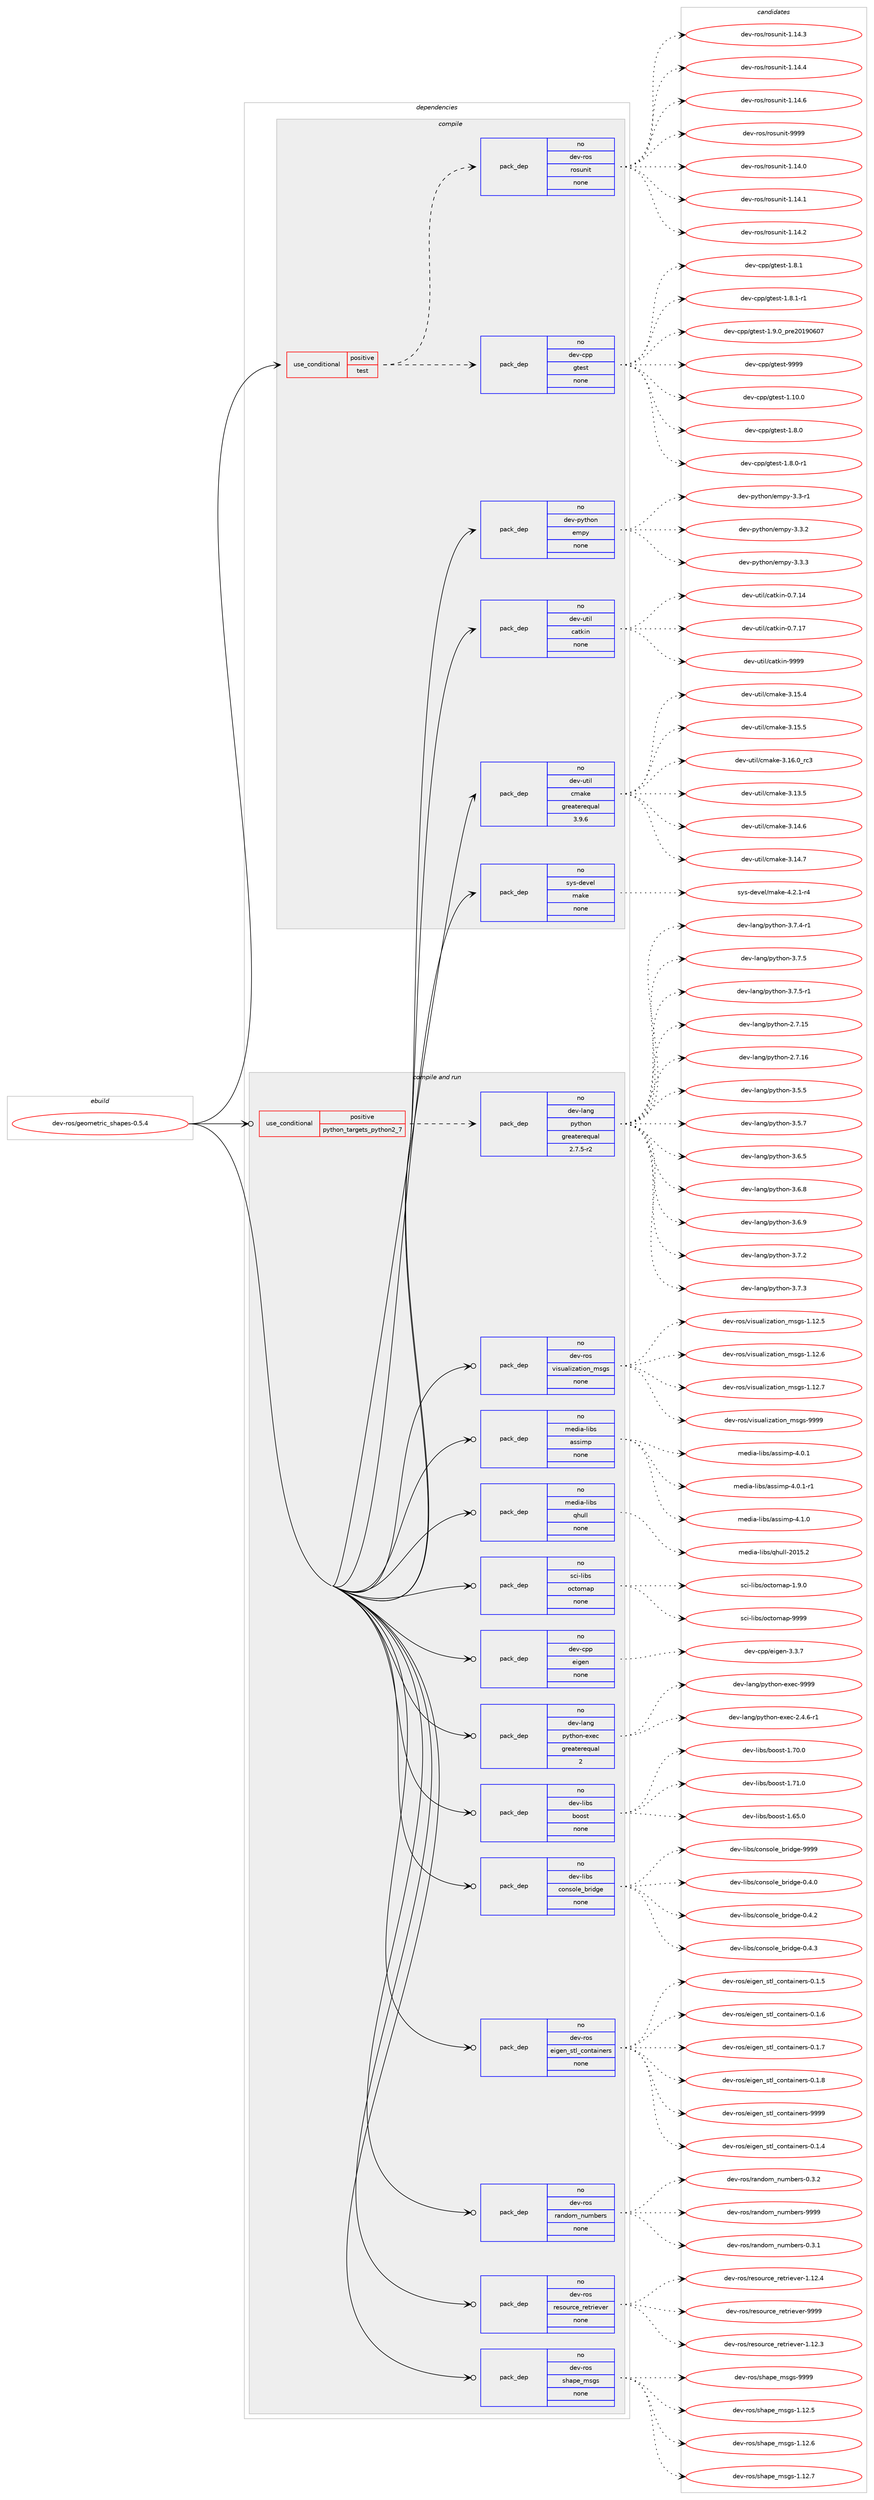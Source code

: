 digraph prolog {

# *************
# Graph options
# *************

newrank=true;
concentrate=true;
compound=true;
graph [rankdir=LR,fontname=Helvetica,fontsize=10,ranksep=1.5];#, ranksep=2.5, nodesep=0.2];
edge  [arrowhead=vee];
node  [fontname=Helvetica,fontsize=10];

# **********
# The ebuild
# **********

subgraph cluster_leftcol {
color=gray;
rank=same;
label=<<i>ebuild</i>>;
id [label="dev-ros/geometric_shapes-0.5.4", color=red, width=4, href="../dev-ros/geometric_shapes-0.5.4.svg"];
}

# ****************
# The dependencies
# ****************

subgraph cluster_midcol {
color=gray;
label=<<i>dependencies</i>>;
subgraph cluster_compile {
fillcolor="#eeeeee";
style=filled;
label=<<i>compile</i>>;
subgraph cond153394 {
dependency653090 [label=<<TABLE BORDER="0" CELLBORDER="1" CELLSPACING="0" CELLPADDING="4"><TR><TD ROWSPAN="3" CELLPADDING="10">use_conditional</TD></TR><TR><TD>positive</TD></TR><TR><TD>test</TD></TR></TABLE>>, shape=none, color=red];
subgraph pack487790 {
dependency653091 [label=<<TABLE BORDER="0" CELLBORDER="1" CELLSPACING="0" CELLPADDING="4" WIDTH="220"><TR><TD ROWSPAN="6" CELLPADDING="30">pack_dep</TD></TR><TR><TD WIDTH="110">no</TD></TR><TR><TD>dev-cpp</TD></TR><TR><TD>gtest</TD></TR><TR><TD>none</TD></TR><TR><TD></TD></TR></TABLE>>, shape=none, color=blue];
}
dependency653090:e -> dependency653091:w [weight=20,style="dashed",arrowhead="vee"];
subgraph pack487791 {
dependency653092 [label=<<TABLE BORDER="0" CELLBORDER="1" CELLSPACING="0" CELLPADDING="4" WIDTH="220"><TR><TD ROWSPAN="6" CELLPADDING="30">pack_dep</TD></TR><TR><TD WIDTH="110">no</TD></TR><TR><TD>dev-ros</TD></TR><TR><TD>rosunit</TD></TR><TR><TD>none</TD></TR><TR><TD></TD></TR></TABLE>>, shape=none, color=blue];
}
dependency653090:e -> dependency653092:w [weight=20,style="dashed",arrowhead="vee"];
}
id:e -> dependency653090:w [weight=20,style="solid",arrowhead="vee"];
subgraph pack487792 {
dependency653093 [label=<<TABLE BORDER="0" CELLBORDER="1" CELLSPACING="0" CELLPADDING="4" WIDTH="220"><TR><TD ROWSPAN="6" CELLPADDING="30">pack_dep</TD></TR><TR><TD WIDTH="110">no</TD></TR><TR><TD>dev-python</TD></TR><TR><TD>empy</TD></TR><TR><TD>none</TD></TR><TR><TD></TD></TR></TABLE>>, shape=none, color=blue];
}
id:e -> dependency653093:w [weight=20,style="solid",arrowhead="vee"];
subgraph pack487793 {
dependency653094 [label=<<TABLE BORDER="0" CELLBORDER="1" CELLSPACING="0" CELLPADDING="4" WIDTH="220"><TR><TD ROWSPAN="6" CELLPADDING="30">pack_dep</TD></TR><TR><TD WIDTH="110">no</TD></TR><TR><TD>dev-util</TD></TR><TR><TD>catkin</TD></TR><TR><TD>none</TD></TR><TR><TD></TD></TR></TABLE>>, shape=none, color=blue];
}
id:e -> dependency653094:w [weight=20,style="solid",arrowhead="vee"];
subgraph pack487794 {
dependency653095 [label=<<TABLE BORDER="0" CELLBORDER="1" CELLSPACING="0" CELLPADDING="4" WIDTH="220"><TR><TD ROWSPAN="6" CELLPADDING="30">pack_dep</TD></TR><TR><TD WIDTH="110">no</TD></TR><TR><TD>dev-util</TD></TR><TR><TD>cmake</TD></TR><TR><TD>greaterequal</TD></TR><TR><TD>3.9.6</TD></TR></TABLE>>, shape=none, color=blue];
}
id:e -> dependency653095:w [weight=20,style="solid",arrowhead="vee"];
subgraph pack487795 {
dependency653096 [label=<<TABLE BORDER="0" CELLBORDER="1" CELLSPACING="0" CELLPADDING="4" WIDTH="220"><TR><TD ROWSPAN="6" CELLPADDING="30">pack_dep</TD></TR><TR><TD WIDTH="110">no</TD></TR><TR><TD>sys-devel</TD></TR><TR><TD>make</TD></TR><TR><TD>none</TD></TR><TR><TD></TD></TR></TABLE>>, shape=none, color=blue];
}
id:e -> dependency653096:w [weight=20,style="solid",arrowhead="vee"];
}
subgraph cluster_compileandrun {
fillcolor="#eeeeee";
style=filled;
label=<<i>compile and run</i>>;
subgraph cond153395 {
dependency653097 [label=<<TABLE BORDER="0" CELLBORDER="1" CELLSPACING="0" CELLPADDING="4"><TR><TD ROWSPAN="3" CELLPADDING="10">use_conditional</TD></TR><TR><TD>positive</TD></TR><TR><TD>python_targets_python2_7</TD></TR></TABLE>>, shape=none, color=red];
subgraph pack487796 {
dependency653098 [label=<<TABLE BORDER="0" CELLBORDER="1" CELLSPACING="0" CELLPADDING="4" WIDTH="220"><TR><TD ROWSPAN="6" CELLPADDING="30">pack_dep</TD></TR><TR><TD WIDTH="110">no</TD></TR><TR><TD>dev-lang</TD></TR><TR><TD>python</TD></TR><TR><TD>greaterequal</TD></TR><TR><TD>2.7.5-r2</TD></TR></TABLE>>, shape=none, color=blue];
}
dependency653097:e -> dependency653098:w [weight=20,style="dashed",arrowhead="vee"];
}
id:e -> dependency653097:w [weight=20,style="solid",arrowhead="odotvee"];
subgraph pack487797 {
dependency653099 [label=<<TABLE BORDER="0" CELLBORDER="1" CELLSPACING="0" CELLPADDING="4" WIDTH="220"><TR><TD ROWSPAN="6" CELLPADDING="30">pack_dep</TD></TR><TR><TD WIDTH="110">no</TD></TR><TR><TD>dev-cpp</TD></TR><TR><TD>eigen</TD></TR><TR><TD>none</TD></TR><TR><TD></TD></TR></TABLE>>, shape=none, color=blue];
}
id:e -> dependency653099:w [weight=20,style="solid",arrowhead="odotvee"];
subgraph pack487798 {
dependency653100 [label=<<TABLE BORDER="0" CELLBORDER="1" CELLSPACING="0" CELLPADDING="4" WIDTH="220"><TR><TD ROWSPAN="6" CELLPADDING="30">pack_dep</TD></TR><TR><TD WIDTH="110">no</TD></TR><TR><TD>dev-lang</TD></TR><TR><TD>python-exec</TD></TR><TR><TD>greaterequal</TD></TR><TR><TD>2</TD></TR></TABLE>>, shape=none, color=blue];
}
id:e -> dependency653100:w [weight=20,style="solid",arrowhead="odotvee"];
subgraph pack487799 {
dependency653101 [label=<<TABLE BORDER="0" CELLBORDER="1" CELLSPACING="0" CELLPADDING="4" WIDTH="220"><TR><TD ROWSPAN="6" CELLPADDING="30">pack_dep</TD></TR><TR><TD WIDTH="110">no</TD></TR><TR><TD>dev-libs</TD></TR><TR><TD>boost</TD></TR><TR><TD>none</TD></TR><TR><TD></TD></TR></TABLE>>, shape=none, color=blue];
}
id:e -> dependency653101:w [weight=20,style="solid",arrowhead="odotvee"];
subgraph pack487800 {
dependency653102 [label=<<TABLE BORDER="0" CELLBORDER="1" CELLSPACING="0" CELLPADDING="4" WIDTH="220"><TR><TD ROWSPAN="6" CELLPADDING="30">pack_dep</TD></TR><TR><TD WIDTH="110">no</TD></TR><TR><TD>dev-libs</TD></TR><TR><TD>console_bridge</TD></TR><TR><TD>none</TD></TR><TR><TD></TD></TR></TABLE>>, shape=none, color=blue];
}
id:e -> dependency653102:w [weight=20,style="solid",arrowhead="odotvee"];
subgraph pack487801 {
dependency653103 [label=<<TABLE BORDER="0" CELLBORDER="1" CELLSPACING="0" CELLPADDING="4" WIDTH="220"><TR><TD ROWSPAN="6" CELLPADDING="30">pack_dep</TD></TR><TR><TD WIDTH="110">no</TD></TR><TR><TD>dev-ros</TD></TR><TR><TD>eigen_stl_containers</TD></TR><TR><TD>none</TD></TR><TR><TD></TD></TR></TABLE>>, shape=none, color=blue];
}
id:e -> dependency653103:w [weight=20,style="solid",arrowhead="odotvee"];
subgraph pack487802 {
dependency653104 [label=<<TABLE BORDER="0" CELLBORDER="1" CELLSPACING="0" CELLPADDING="4" WIDTH="220"><TR><TD ROWSPAN="6" CELLPADDING="30">pack_dep</TD></TR><TR><TD WIDTH="110">no</TD></TR><TR><TD>dev-ros</TD></TR><TR><TD>random_numbers</TD></TR><TR><TD>none</TD></TR><TR><TD></TD></TR></TABLE>>, shape=none, color=blue];
}
id:e -> dependency653104:w [weight=20,style="solid",arrowhead="odotvee"];
subgraph pack487803 {
dependency653105 [label=<<TABLE BORDER="0" CELLBORDER="1" CELLSPACING="0" CELLPADDING="4" WIDTH="220"><TR><TD ROWSPAN="6" CELLPADDING="30">pack_dep</TD></TR><TR><TD WIDTH="110">no</TD></TR><TR><TD>dev-ros</TD></TR><TR><TD>resource_retriever</TD></TR><TR><TD>none</TD></TR><TR><TD></TD></TR></TABLE>>, shape=none, color=blue];
}
id:e -> dependency653105:w [weight=20,style="solid",arrowhead="odotvee"];
subgraph pack487804 {
dependency653106 [label=<<TABLE BORDER="0" CELLBORDER="1" CELLSPACING="0" CELLPADDING="4" WIDTH="220"><TR><TD ROWSPAN="6" CELLPADDING="30">pack_dep</TD></TR><TR><TD WIDTH="110">no</TD></TR><TR><TD>dev-ros</TD></TR><TR><TD>shape_msgs</TD></TR><TR><TD>none</TD></TR><TR><TD></TD></TR></TABLE>>, shape=none, color=blue];
}
id:e -> dependency653106:w [weight=20,style="solid",arrowhead="odotvee"];
subgraph pack487805 {
dependency653107 [label=<<TABLE BORDER="0" CELLBORDER="1" CELLSPACING="0" CELLPADDING="4" WIDTH="220"><TR><TD ROWSPAN="6" CELLPADDING="30">pack_dep</TD></TR><TR><TD WIDTH="110">no</TD></TR><TR><TD>dev-ros</TD></TR><TR><TD>visualization_msgs</TD></TR><TR><TD>none</TD></TR><TR><TD></TD></TR></TABLE>>, shape=none, color=blue];
}
id:e -> dependency653107:w [weight=20,style="solid",arrowhead="odotvee"];
subgraph pack487806 {
dependency653108 [label=<<TABLE BORDER="0" CELLBORDER="1" CELLSPACING="0" CELLPADDING="4" WIDTH="220"><TR><TD ROWSPAN="6" CELLPADDING="30">pack_dep</TD></TR><TR><TD WIDTH="110">no</TD></TR><TR><TD>media-libs</TD></TR><TR><TD>assimp</TD></TR><TR><TD>none</TD></TR><TR><TD></TD></TR></TABLE>>, shape=none, color=blue];
}
id:e -> dependency653108:w [weight=20,style="solid",arrowhead="odotvee"];
subgraph pack487807 {
dependency653109 [label=<<TABLE BORDER="0" CELLBORDER="1" CELLSPACING="0" CELLPADDING="4" WIDTH="220"><TR><TD ROWSPAN="6" CELLPADDING="30">pack_dep</TD></TR><TR><TD WIDTH="110">no</TD></TR><TR><TD>media-libs</TD></TR><TR><TD>qhull</TD></TR><TR><TD>none</TD></TR><TR><TD></TD></TR></TABLE>>, shape=none, color=blue];
}
id:e -> dependency653109:w [weight=20,style="solid",arrowhead="odotvee"];
subgraph pack487808 {
dependency653110 [label=<<TABLE BORDER="0" CELLBORDER="1" CELLSPACING="0" CELLPADDING="4" WIDTH="220"><TR><TD ROWSPAN="6" CELLPADDING="30">pack_dep</TD></TR><TR><TD WIDTH="110">no</TD></TR><TR><TD>sci-libs</TD></TR><TR><TD>octomap</TD></TR><TR><TD>none</TD></TR><TR><TD></TD></TR></TABLE>>, shape=none, color=blue];
}
id:e -> dependency653110:w [weight=20,style="solid",arrowhead="odotvee"];
}
subgraph cluster_run {
fillcolor="#eeeeee";
style=filled;
label=<<i>run</i>>;
}
}

# **************
# The candidates
# **************

subgraph cluster_choices {
rank=same;
color=gray;
label=<<i>candidates</i>>;

subgraph choice487790 {
color=black;
nodesep=1;
choice10010111845991121124710311610111511645494649484648 [label="dev-cpp/gtest-1.10.0", color=red, width=4,href="../dev-cpp/gtest-1.10.0.svg"];
choice100101118459911211247103116101115116454946564648 [label="dev-cpp/gtest-1.8.0", color=red, width=4,href="../dev-cpp/gtest-1.8.0.svg"];
choice1001011184599112112471031161011151164549465646484511449 [label="dev-cpp/gtest-1.8.0-r1", color=red, width=4,href="../dev-cpp/gtest-1.8.0-r1.svg"];
choice100101118459911211247103116101115116454946564649 [label="dev-cpp/gtest-1.8.1", color=red, width=4,href="../dev-cpp/gtest-1.8.1.svg"];
choice1001011184599112112471031161011151164549465646494511449 [label="dev-cpp/gtest-1.8.1-r1", color=red, width=4,href="../dev-cpp/gtest-1.8.1-r1.svg"];
choice100101118459911211247103116101115116454946574648951121141015048495748544855 [label="dev-cpp/gtest-1.9.0_pre20190607", color=red, width=4,href="../dev-cpp/gtest-1.9.0_pre20190607.svg"];
choice1001011184599112112471031161011151164557575757 [label="dev-cpp/gtest-9999", color=red, width=4,href="../dev-cpp/gtest-9999.svg"];
dependency653091:e -> choice10010111845991121124710311610111511645494649484648:w [style=dotted,weight="100"];
dependency653091:e -> choice100101118459911211247103116101115116454946564648:w [style=dotted,weight="100"];
dependency653091:e -> choice1001011184599112112471031161011151164549465646484511449:w [style=dotted,weight="100"];
dependency653091:e -> choice100101118459911211247103116101115116454946564649:w [style=dotted,weight="100"];
dependency653091:e -> choice1001011184599112112471031161011151164549465646494511449:w [style=dotted,weight="100"];
dependency653091:e -> choice100101118459911211247103116101115116454946574648951121141015048495748544855:w [style=dotted,weight="100"];
dependency653091:e -> choice1001011184599112112471031161011151164557575757:w [style=dotted,weight="100"];
}
subgraph choice487791 {
color=black;
nodesep=1;
choice100101118451141111154711411111511711010511645494649524648 [label="dev-ros/rosunit-1.14.0", color=red, width=4,href="../dev-ros/rosunit-1.14.0.svg"];
choice100101118451141111154711411111511711010511645494649524649 [label="dev-ros/rosunit-1.14.1", color=red, width=4,href="../dev-ros/rosunit-1.14.1.svg"];
choice100101118451141111154711411111511711010511645494649524650 [label="dev-ros/rosunit-1.14.2", color=red, width=4,href="../dev-ros/rosunit-1.14.2.svg"];
choice100101118451141111154711411111511711010511645494649524651 [label="dev-ros/rosunit-1.14.3", color=red, width=4,href="../dev-ros/rosunit-1.14.3.svg"];
choice100101118451141111154711411111511711010511645494649524652 [label="dev-ros/rosunit-1.14.4", color=red, width=4,href="../dev-ros/rosunit-1.14.4.svg"];
choice100101118451141111154711411111511711010511645494649524654 [label="dev-ros/rosunit-1.14.6", color=red, width=4,href="../dev-ros/rosunit-1.14.6.svg"];
choice10010111845114111115471141111151171101051164557575757 [label="dev-ros/rosunit-9999", color=red, width=4,href="../dev-ros/rosunit-9999.svg"];
dependency653092:e -> choice100101118451141111154711411111511711010511645494649524648:w [style=dotted,weight="100"];
dependency653092:e -> choice100101118451141111154711411111511711010511645494649524649:w [style=dotted,weight="100"];
dependency653092:e -> choice100101118451141111154711411111511711010511645494649524650:w [style=dotted,weight="100"];
dependency653092:e -> choice100101118451141111154711411111511711010511645494649524651:w [style=dotted,weight="100"];
dependency653092:e -> choice100101118451141111154711411111511711010511645494649524652:w [style=dotted,weight="100"];
dependency653092:e -> choice100101118451141111154711411111511711010511645494649524654:w [style=dotted,weight="100"];
dependency653092:e -> choice10010111845114111115471141111151171101051164557575757:w [style=dotted,weight="100"];
}
subgraph choice487792 {
color=black;
nodesep=1;
choice1001011184511212111610411111047101109112121455146514511449 [label="dev-python/empy-3.3-r1", color=red, width=4,href="../dev-python/empy-3.3-r1.svg"];
choice1001011184511212111610411111047101109112121455146514650 [label="dev-python/empy-3.3.2", color=red, width=4,href="../dev-python/empy-3.3.2.svg"];
choice1001011184511212111610411111047101109112121455146514651 [label="dev-python/empy-3.3.3", color=red, width=4,href="../dev-python/empy-3.3.3.svg"];
dependency653093:e -> choice1001011184511212111610411111047101109112121455146514511449:w [style=dotted,weight="100"];
dependency653093:e -> choice1001011184511212111610411111047101109112121455146514650:w [style=dotted,weight="100"];
dependency653093:e -> choice1001011184511212111610411111047101109112121455146514651:w [style=dotted,weight="100"];
}
subgraph choice487793 {
color=black;
nodesep=1;
choice1001011184511711610510847999711610710511045484655464952 [label="dev-util/catkin-0.7.14", color=red, width=4,href="../dev-util/catkin-0.7.14.svg"];
choice1001011184511711610510847999711610710511045484655464955 [label="dev-util/catkin-0.7.17", color=red, width=4,href="../dev-util/catkin-0.7.17.svg"];
choice100101118451171161051084799971161071051104557575757 [label="dev-util/catkin-9999", color=red, width=4,href="../dev-util/catkin-9999.svg"];
dependency653094:e -> choice1001011184511711610510847999711610710511045484655464952:w [style=dotted,weight="100"];
dependency653094:e -> choice1001011184511711610510847999711610710511045484655464955:w [style=dotted,weight="100"];
dependency653094:e -> choice100101118451171161051084799971161071051104557575757:w [style=dotted,weight="100"];
}
subgraph choice487794 {
color=black;
nodesep=1;
choice1001011184511711610510847991099710710145514649514653 [label="dev-util/cmake-3.13.5", color=red, width=4,href="../dev-util/cmake-3.13.5.svg"];
choice1001011184511711610510847991099710710145514649524654 [label="dev-util/cmake-3.14.6", color=red, width=4,href="../dev-util/cmake-3.14.6.svg"];
choice1001011184511711610510847991099710710145514649524655 [label="dev-util/cmake-3.14.7", color=red, width=4,href="../dev-util/cmake-3.14.7.svg"];
choice1001011184511711610510847991099710710145514649534652 [label="dev-util/cmake-3.15.4", color=red, width=4,href="../dev-util/cmake-3.15.4.svg"];
choice1001011184511711610510847991099710710145514649534653 [label="dev-util/cmake-3.15.5", color=red, width=4,href="../dev-util/cmake-3.15.5.svg"];
choice1001011184511711610510847991099710710145514649544648951149951 [label="dev-util/cmake-3.16.0_rc3", color=red, width=4,href="../dev-util/cmake-3.16.0_rc3.svg"];
dependency653095:e -> choice1001011184511711610510847991099710710145514649514653:w [style=dotted,weight="100"];
dependency653095:e -> choice1001011184511711610510847991099710710145514649524654:w [style=dotted,weight="100"];
dependency653095:e -> choice1001011184511711610510847991099710710145514649524655:w [style=dotted,weight="100"];
dependency653095:e -> choice1001011184511711610510847991099710710145514649534652:w [style=dotted,weight="100"];
dependency653095:e -> choice1001011184511711610510847991099710710145514649534653:w [style=dotted,weight="100"];
dependency653095:e -> choice1001011184511711610510847991099710710145514649544648951149951:w [style=dotted,weight="100"];
}
subgraph choice487795 {
color=black;
nodesep=1;
choice1151211154510010111810110847109971071014552465046494511452 [label="sys-devel/make-4.2.1-r4", color=red, width=4,href="../sys-devel/make-4.2.1-r4.svg"];
dependency653096:e -> choice1151211154510010111810110847109971071014552465046494511452:w [style=dotted,weight="100"];
}
subgraph choice487796 {
color=black;
nodesep=1;
choice10010111845108971101034711212111610411111045504655464953 [label="dev-lang/python-2.7.15", color=red, width=4,href="../dev-lang/python-2.7.15.svg"];
choice10010111845108971101034711212111610411111045504655464954 [label="dev-lang/python-2.7.16", color=red, width=4,href="../dev-lang/python-2.7.16.svg"];
choice100101118451089711010347112121116104111110455146534653 [label="dev-lang/python-3.5.5", color=red, width=4,href="../dev-lang/python-3.5.5.svg"];
choice100101118451089711010347112121116104111110455146534655 [label="dev-lang/python-3.5.7", color=red, width=4,href="../dev-lang/python-3.5.7.svg"];
choice100101118451089711010347112121116104111110455146544653 [label="dev-lang/python-3.6.5", color=red, width=4,href="../dev-lang/python-3.6.5.svg"];
choice100101118451089711010347112121116104111110455146544656 [label="dev-lang/python-3.6.8", color=red, width=4,href="../dev-lang/python-3.6.8.svg"];
choice100101118451089711010347112121116104111110455146544657 [label="dev-lang/python-3.6.9", color=red, width=4,href="../dev-lang/python-3.6.9.svg"];
choice100101118451089711010347112121116104111110455146554650 [label="dev-lang/python-3.7.2", color=red, width=4,href="../dev-lang/python-3.7.2.svg"];
choice100101118451089711010347112121116104111110455146554651 [label="dev-lang/python-3.7.3", color=red, width=4,href="../dev-lang/python-3.7.3.svg"];
choice1001011184510897110103471121211161041111104551465546524511449 [label="dev-lang/python-3.7.4-r1", color=red, width=4,href="../dev-lang/python-3.7.4-r1.svg"];
choice100101118451089711010347112121116104111110455146554653 [label="dev-lang/python-3.7.5", color=red, width=4,href="../dev-lang/python-3.7.5.svg"];
choice1001011184510897110103471121211161041111104551465546534511449 [label="dev-lang/python-3.7.5-r1", color=red, width=4,href="../dev-lang/python-3.7.5-r1.svg"];
dependency653098:e -> choice10010111845108971101034711212111610411111045504655464953:w [style=dotted,weight="100"];
dependency653098:e -> choice10010111845108971101034711212111610411111045504655464954:w [style=dotted,weight="100"];
dependency653098:e -> choice100101118451089711010347112121116104111110455146534653:w [style=dotted,weight="100"];
dependency653098:e -> choice100101118451089711010347112121116104111110455146534655:w [style=dotted,weight="100"];
dependency653098:e -> choice100101118451089711010347112121116104111110455146544653:w [style=dotted,weight="100"];
dependency653098:e -> choice100101118451089711010347112121116104111110455146544656:w [style=dotted,weight="100"];
dependency653098:e -> choice100101118451089711010347112121116104111110455146544657:w [style=dotted,weight="100"];
dependency653098:e -> choice100101118451089711010347112121116104111110455146554650:w [style=dotted,weight="100"];
dependency653098:e -> choice100101118451089711010347112121116104111110455146554651:w [style=dotted,weight="100"];
dependency653098:e -> choice1001011184510897110103471121211161041111104551465546524511449:w [style=dotted,weight="100"];
dependency653098:e -> choice100101118451089711010347112121116104111110455146554653:w [style=dotted,weight="100"];
dependency653098:e -> choice1001011184510897110103471121211161041111104551465546534511449:w [style=dotted,weight="100"];
}
subgraph choice487797 {
color=black;
nodesep=1;
choice100101118459911211247101105103101110455146514655 [label="dev-cpp/eigen-3.3.7", color=red, width=4,href="../dev-cpp/eigen-3.3.7.svg"];
dependency653099:e -> choice100101118459911211247101105103101110455146514655:w [style=dotted,weight="100"];
}
subgraph choice487798 {
color=black;
nodesep=1;
choice10010111845108971101034711212111610411111045101120101994550465246544511449 [label="dev-lang/python-exec-2.4.6-r1", color=red, width=4,href="../dev-lang/python-exec-2.4.6-r1.svg"];
choice10010111845108971101034711212111610411111045101120101994557575757 [label="dev-lang/python-exec-9999", color=red, width=4,href="../dev-lang/python-exec-9999.svg"];
dependency653100:e -> choice10010111845108971101034711212111610411111045101120101994550465246544511449:w [style=dotted,weight="100"];
dependency653100:e -> choice10010111845108971101034711212111610411111045101120101994557575757:w [style=dotted,weight="100"];
}
subgraph choice487799 {
color=black;
nodesep=1;
choice1001011184510810598115479811111111511645494654534648 [label="dev-libs/boost-1.65.0", color=red, width=4,href="../dev-libs/boost-1.65.0.svg"];
choice1001011184510810598115479811111111511645494655484648 [label="dev-libs/boost-1.70.0", color=red, width=4,href="../dev-libs/boost-1.70.0.svg"];
choice1001011184510810598115479811111111511645494655494648 [label="dev-libs/boost-1.71.0", color=red, width=4,href="../dev-libs/boost-1.71.0.svg"];
dependency653101:e -> choice1001011184510810598115479811111111511645494654534648:w [style=dotted,weight="100"];
dependency653101:e -> choice1001011184510810598115479811111111511645494655484648:w [style=dotted,weight="100"];
dependency653101:e -> choice1001011184510810598115479811111111511645494655494648:w [style=dotted,weight="100"];
}
subgraph choice487800 {
color=black;
nodesep=1;
choice100101118451081059811547991111101151111081019598114105100103101454846524648 [label="dev-libs/console_bridge-0.4.0", color=red, width=4,href="../dev-libs/console_bridge-0.4.0.svg"];
choice100101118451081059811547991111101151111081019598114105100103101454846524650 [label="dev-libs/console_bridge-0.4.2", color=red, width=4,href="../dev-libs/console_bridge-0.4.2.svg"];
choice100101118451081059811547991111101151111081019598114105100103101454846524651 [label="dev-libs/console_bridge-0.4.3", color=red, width=4,href="../dev-libs/console_bridge-0.4.3.svg"];
choice1001011184510810598115479911111011511110810195981141051001031014557575757 [label="dev-libs/console_bridge-9999", color=red, width=4,href="../dev-libs/console_bridge-9999.svg"];
dependency653102:e -> choice100101118451081059811547991111101151111081019598114105100103101454846524648:w [style=dotted,weight="100"];
dependency653102:e -> choice100101118451081059811547991111101151111081019598114105100103101454846524650:w [style=dotted,weight="100"];
dependency653102:e -> choice100101118451081059811547991111101151111081019598114105100103101454846524651:w [style=dotted,weight="100"];
dependency653102:e -> choice1001011184510810598115479911111011511110810195981141051001031014557575757:w [style=dotted,weight="100"];
}
subgraph choice487801 {
color=black;
nodesep=1;
choice100101118451141111154710110510310111095115116108959911111011697105110101114115454846494652 [label="dev-ros/eigen_stl_containers-0.1.4", color=red, width=4,href="../dev-ros/eigen_stl_containers-0.1.4.svg"];
choice100101118451141111154710110510310111095115116108959911111011697105110101114115454846494653 [label="dev-ros/eigen_stl_containers-0.1.5", color=red, width=4,href="../dev-ros/eigen_stl_containers-0.1.5.svg"];
choice100101118451141111154710110510310111095115116108959911111011697105110101114115454846494654 [label="dev-ros/eigen_stl_containers-0.1.6", color=red, width=4,href="../dev-ros/eigen_stl_containers-0.1.6.svg"];
choice100101118451141111154710110510310111095115116108959911111011697105110101114115454846494655 [label="dev-ros/eigen_stl_containers-0.1.7", color=red, width=4,href="../dev-ros/eigen_stl_containers-0.1.7.svg"];
choice100101118451141111154710110510310111095115116108959911111011697105110101114115454846494656 [label="dev-ros/eigen_stl_containers-0.1.8", color=red, width=4,href="../dev-ros/eigen_stl_containers-0.1.8.svg"];
choice1001011184511411111547101105103101110951151161089599111110116971051101011141154557575757 [label="dev-ros/eigen_stl_containers-9999", color=red, width=4,href="../dev-ros/eigen_stl_containers-9999.svg"];
dependency653103:e -> choice100101118451141111154710110510310111095115116108959911111011697105110101114115454846494652:w [style=dotted,weight="100"];
dependency653103:e -> choice100101118451141111154710110510310111095115116108959911111011697105110101114115454846494653:w [style=dotted,weight="100"];
dependency653103:e -> choice100101118451141111154710110510310111095115116108959911111011697105110101114115454846494654:w [style=dotted,weight="100"];
dependency653103:e -> choice100101118451141111154710110510310111095115116108959911111011697105110101114115454846494655:w [style=dotted,weight="100"];
dependency653103:e -> choice100101118451141111154710110510310111095115116108959911111011697105110101114115454846494656:w [style=dotted,weight="100"];
dependency653103:e -> choice1001011184511411111547101105103101110951151161089599111110116971051101011141154557575757:w [style=dotted,weight="100"];
}
subgraph choice487802 {
color=black;
nodesep=1;
choice1001011184511411111547114971101001111099511011710998101114115454846514649 [label="dev-ros/random_numbers-0.3.1", color=red, width=4,href="../dev-ros/random_numbers-0.3.1.svg"];
choice1001011184511411111547114971101001111099511011710998101114115454846514650 [label="dev-ros/random_numbers-0.3.2", color=red, width=4,href="../dev-ros/random_numbers-0.3.2.svg"];
choice10010111845114111115471149711010011110995110117109981011141154557575757 [label="dev-ros/random_numbers-9999", color=red, width=4,href="../dev-ros/random_numbers-9999.svg"];
dependency653104:e -> choice1001011184511411111547114971101001111099511011710998101114115454846514649:w [style=dotted,weight="100"];
dependency653104:e -> choice1001011184511411111547114971101001111099511011710998101114115454846514650:w [style=dotted,weight="100"];
dependency653104:e -> choice10010111845114111115471149711010011110995110117109981011141154557575757:w [style=dotted,weight="100"];
}
subgraph choice487803 {
color=black;
nodesep=1;
choice1001011184511411111547114101115111117114991019511410111611410510111810111445494649504651 [label="dev-ros/resource_retriever-1.12.3", color=red, width=4,href="../dev-ros/resource_retriever-1.12.3.svg"];
choice1001011184511411111547114101115111117114991019511410111611410510111810111445494649504652 [label="dev-ros/resource_retriever-1.12.4", color=red, width=4,href="../dev-ros/resource_retriever-1.12.4.svg"];
choice100101118451141111154711410111511111711499101951141011161141051011181011144557575757 [label="dev-ros/resource_retriever-9999", color=red, width=4,href="../dev-ros/resource_retriever-9999.svg"];
dependency653105:e -> choice1001011184511411111547114101115111117114991019511410111611410510111810111445494649504651:w [style=dotted,weight="100"];
dependency653105:e -> choice1001011184511411111547114101115111117114991019511410111611410510111810111445494649504652:w [style=dotted,weight="100"];
dependency653105:e -> choice100101118451141111154711410111511111711499101951141011161141051011181011144557575757:w [style=dotted,weight="100"];
}
subgraph choice487804 {
color=black;
nodesep=1;
choice1001011184511411111547115104971121019510911510311545494649504653 [label="dev-ros/shape_msgs-1.12.5", color=red, width=4,href="../dev-ros/shape_msgs-1.12.5.svg"];
choice1001011184511411111547115104971121019510911510311545494649504654 [label="dev-ros/shape_msgs-1.12.6", color=red, width=4,href="../dev-ros/shape_msgs-1.12.6.svg"];
choice1001011184511411111547115104971121019510911510311545494649504655 [label="dev-ros/shape_msgs-1.12.7", color=red, width=4,href="../dev-ros/shape_msgs-1.12.7.svg"];
choice100101118451141111154711510497112101951091151031154557575757 [label="dev-ros/shape_msgs-9999", color=red, width=4,href="../dev-ros/shape_msgs-9999.svg"];
dependency653106:e -> choice1001011184511411111547115104971121019510911510311545494649504653:w [style=dotted,weight="100"];
dependency653106:e -> choice1001011184511411111547115104971121019510911510311545494649504654:w [style=dotted,weight="100"];
dependency653106:e -> choice1001011184511411111547115104971121019510911510311545494649504655:w [style=dotted,weight="100"];
dependency653106:e -> choice100101118451141111154711510497112101951091151031154557575757:w [style=dotted,weight="100"];
}
subgraph choice487805 {
color=black;
nodesep=1;
choice100101118451141111154711810511511797108105122971161051111109510911510311545494649504653 [label="dev-ros/visualization_msgs-1.12.5", color=red, width=4,href="../dev-ros/visualization_msgs-1.12.5.svg"];
choice100101118451141111154711810511511797108105122971161051111109510911510311545494649504654 [label="dev-ros/visualization_msgs-1.12.6", color=red, width=4,href="../dev-ros/visualization_msgs-1.12.6.svg"];
choice100101118451141111154711810511511797108105122971161051111109510911510311545494649504655 [label="dev-ros/visualization_msgs-1.12.7", color=red, width=4,href="../dev-ros/visualization_msgs-1.12.7.svg"];
choice10010111845114111115471181051151179710810512297116105111110951091151031154557575757 [label="dev-ros/visualization_msgs-9999", color=red, width=4,href="../dev-ros/visualization_msgs-9999.svg"];
dependency653107:e -> choice100101118451141111154711810511511797108105122971161051111109510911510311545494649504653:w [style=dotted,weight="100"];
dependency653107:e -> choice100101118451141111154711810511511797108105122971161051111109510911510311545494649504654:w [style=dotted,weight="100"];
dependency653107:e -> choice100101118451141111154711810511511797108105122971161051111109510911510311545494649504655:w [style=dotted,weight="100"];
dependency653107:e -> choice10010111845114111115471181051151179710810512297116105111110951091151031154557575757:w [style=dotted,weight="100"];
}
subgraph choice487806 {
color=black;
nodesep=1;
choice1091011001059745108105981154797115115105109112455246484649 [label="media-libs/assimp-4.0.1", color=red, width=4,href="../media-libs/assimp-4.0.1.svg"];
choice10910110010597451081059811547971151151051091124552464846494511449 [label="media-libs/assimp-4.0.1-r1", color=red, width=4,href="../media-libs/assimp-4.0.1-r1.svg"];
choice1091011001059745108105981154797115115105109112455246494648 [label="media-libs/assimp-4.1.0", color=red, width=4,href="../media-libs/assimp-4.1.0.svg"];
dependency653108:e -> choice1091011001059745108105981154797115115105109112455246484649:w [style=dotted,weight="100"];
dependency653108:e -> choice10910110010597451081059811547971151151051091124552464846494511449:w [style=dotted,weight="100"];
dependency653108:e -> choice1091011001059745108105981154797115115105109112455246494648:w [style=dotted,weight="100"];
}
subgraph choice487807 {
color=black;
nodesep=1;
choice1091011001059745108105981154711310411710810845504849534650 [label="media-libs/qhull-2015.2", color=red, width=4,href="../media-libs/qhull-2015.2.svg"];
dependency653109:e -> choice1091011001059745108105981154711310411710810845504849534650:w [style=dotted,weight="100"];
}
subgraph choice487808 {
color=black;
nodesep=1;
choice115991054510810598115471119911611110997112454946574648 [label="sci-libs/octomap-1.9.0", color=red, width=4,href="../sci-libs/octomap-1.9.0.svg"];
choice1159910545108105981154711199116111109971124557575757 [label="sci-libs/octomap-9999", color=red, width=4,href="../sci-libs/octomap-9999.svg"];
dependency653110:e -> choice115991054510810598115471119911611110997112454946574648:w [style=dotted,weight="100"];
dependency653110:e -> choice1159910545108105981154711199116111109971124557575757:w [style=dotted,weight="100"];
}
}

}
